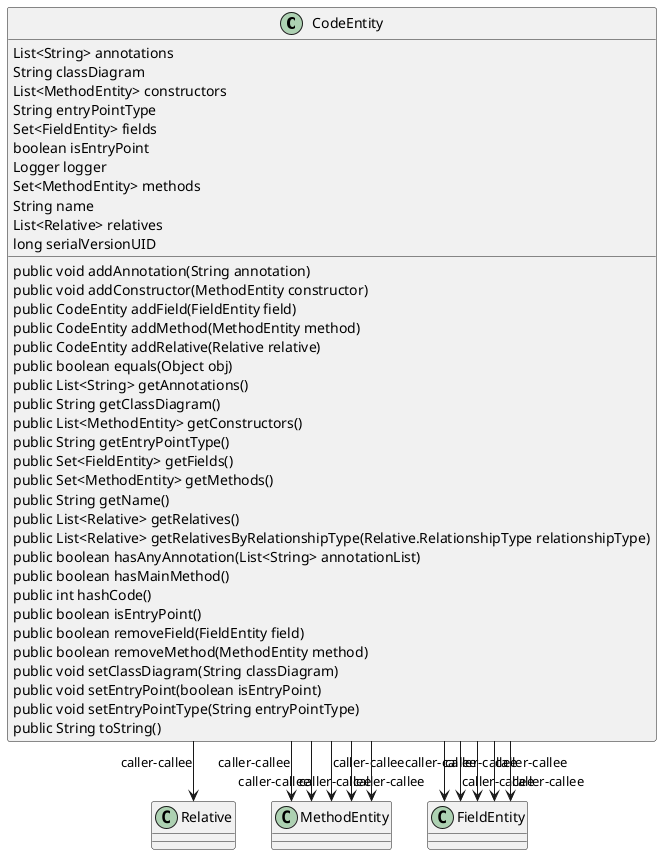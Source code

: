 @startuml
skinparam linetype Ortho
class CodeEntity {
    List<String> annotations
    String classDiagram
    List<MethodEntity> constructors
    String entryPointType
    Set<FieldEntity> fields
    boolean isEntryPoint
    Logger logger
    Set<MethodEntity> methods
    String name
    List<Relative> relatives
    long serialVersionUID
    public void addAnnotation(String annotation)
    public void addConstructor(MethodEntity constructor)
    public CodeEntity addField(FieldEntity field)
    public CodeEntity addMethod(MethodEntity method)
    public CodeEntity addRelative(Relative relative)
    public boolean equals(Object obj)
    public List<String> getAnnotations()
    public String getClassDiagram()
    public List<MethodEntity> getConstructors()
    public String getEntryPointType()
    public Set<FieldEntity> getFields()
    public Set<MethodEntity> getMethods()
    public String getName()
    public List<Relative> getRelatives()
    public List<Relative> getRelativesByRelationshipType(Relative.RelationshipType relationshipType)
    public boolean hasAnyAnnotation(List<String> annotationList)
    public boolean hasMainMethod()
    public int hashCode()
    public boolean isEntryPoint()
    public boolean removeField(FieldEntity field)
    public boolean removeMethod(MethodEntity method)
    public void setClassDiagram(String classDiagram)
    public void setEntryPoint(boolean isEntryPoint)
    public void setEntryPointType(String entryPointType)
    public String toString()
}
CodeEntity --> Relative : caller-callee
CodeEntity --> MethodEntity : caller-callee
CodeEntity --> MethodEntity : caller-callee
CodeEntity --> MethodEntity : caller-callee
CodeEntity --> MethodEntity : caller-callee
CodeEntity --> FieldEntity : caller-callee
CodeEntity --> FieldEntity : caller-callee
CodeEntity --> FieldEntity : caller-callee
CodeEntity --> FieldEntity : caller-callee
CodeEntity --> MethodEntity : caller-callee
CodeEntity --> FieldEntity : caller-callee
@enduml

